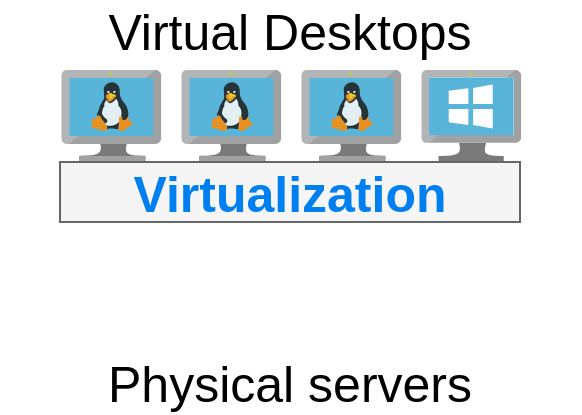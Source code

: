 <mxfile version="17.2.1" type="device"><diagram id="bofXCfLWpNQaITLkYg5q" name="Page-1"><mxGraphModel dx="-220" dy="586" grid="1" gridSize="10" guides="1" tooltips="1" connect="1" arrows="1" fold="1" page="1" pageScale="1" pageWidth="850" pageHeight="1100" math="0" shadow="0"><root><mxCell id="0"/><mxCell id="1" parent="0"/><mxCell id="5bRzc-E2gF-WS745Wjqj-2" value="" style="sketch=0;aspect=fixed;html=1;points=[];align=center;image;fontSize=12;image=img/lib/mscae/VM_Linux.svg;fontColor=#1B9CD6;strokeColor=#82ACFF;fillColor=none;" vertex="1" parent="1"><mxGeometry x="1005.67" y="275" width="50" height="46" as="geometry"/></mxCell><mxCell id="5bRzc-E2gF-WS745Wjqj-3" value="" style="sketch=0;aspect=fixed;html=1;points=[];align=center;image;fontSize=12;image=img/lib/mscae/VM_Linux.svg;fontColor=#1B9CD6;strokeColor=#82ACFF;fillColor=none;" vertex="1" parent="1"><mxGeometry x="1065.67" y="275" width="50" height="46" as="geometry"/></mxCell><mxCell id="5bRzc-E2gF-WS745Wjqj-4" value="" style="sketch=0;aspect=fixed;html=1;points=[];align=center;image;fontSize=12;image=img/lib/mscae/VM_Linux.svg;fontColor=#1B9CD6;strokeColor=#82ACFF;fillColor=none;" vertex="1" parent="1"><mxGeometry x="1125.67" y="275" width="50" height="46" as="geometry"/></mxCell><mxCell id="5bRzc-E2gF-WS745Wjqj-5" value="" style="sketch=0;aspect=fixed;html=1;points=[];align=center;image;fontSize=12;image=img/lib/mscae/VirtualMachineWindows.svg;fontColor=#1B9CD6;strokeColor=#82ACFF;fillColor=none;" vertex="1" parent="1"><mxGeometry x="1185.67" y="275" width="50" height="46" as="geometry"/></mxCell><mxCell id="5bRzc-E2gF-WS745Wjqj-6" value="" style="shape=image;verticalLabelPosition=bottom;labelBackgroundColor=default;verticalAlign=top;aspect=fixed;imageAspect=0;image=https://assets.ext.hpe.com/is/image/hpedam/s00007254?$zoom$#.png;clipPath=inset(25.56% 6.33% 29.11% 6%);" vertex="1" parent="1"><mxGeometry x="985.33" y="321.9" width="269.34" height="104.459" as="geometry"/></mxCell><mxCell id="5bRzc-E2gF-WS745Wjqj-7" value="Virtual Desktops" style="text;html=1;strokeColor=none;fillColor=none;align=center;verticalAlign=middle;whiteSpace=wrap;rounded=0;fontSize=25;fontColor=#000000;" vertex="1" parent="1"><mxGeometry x="975" y="240" width="290" height="30" as="geometry"/></mxCell><mxCell id="5bRzc-E2gF-WS745Wjqj-10" value="Physical servers" style="text;html=1;strokeColor=none;fillColor=none;align=center;verticalAlign=middle;whiteSpace=wrap;rounded=0;fontSize=25;fontColor=#000000;" vertex="1" parent="1"><mxGeometry x="975" y="416.36" width="290" height="30" as="geometry"/></mxCell><mxCell id="5bRzc-E2gF-WS745Wjqj-1" value="&lt;font color=&quot;#0080f0&quot; style=&quot;font-size: 25px;&quot;&gt;Virtualization&lt;/font&gt;" style="text;html=1;align=center;verticalAlign=middle;whiteSpace=wrap;rounded=0;fontStyle=1;fontSize=25;fillColor=#f5f5f5;fontColor=#333333;strokeColor=#666666;" vertex="1" parent="1"><mxGeometry x="1005" y="321" width="230" height="30" as="geometry"/></mxCell></root></mxGraphModel></diagram></mxfile>